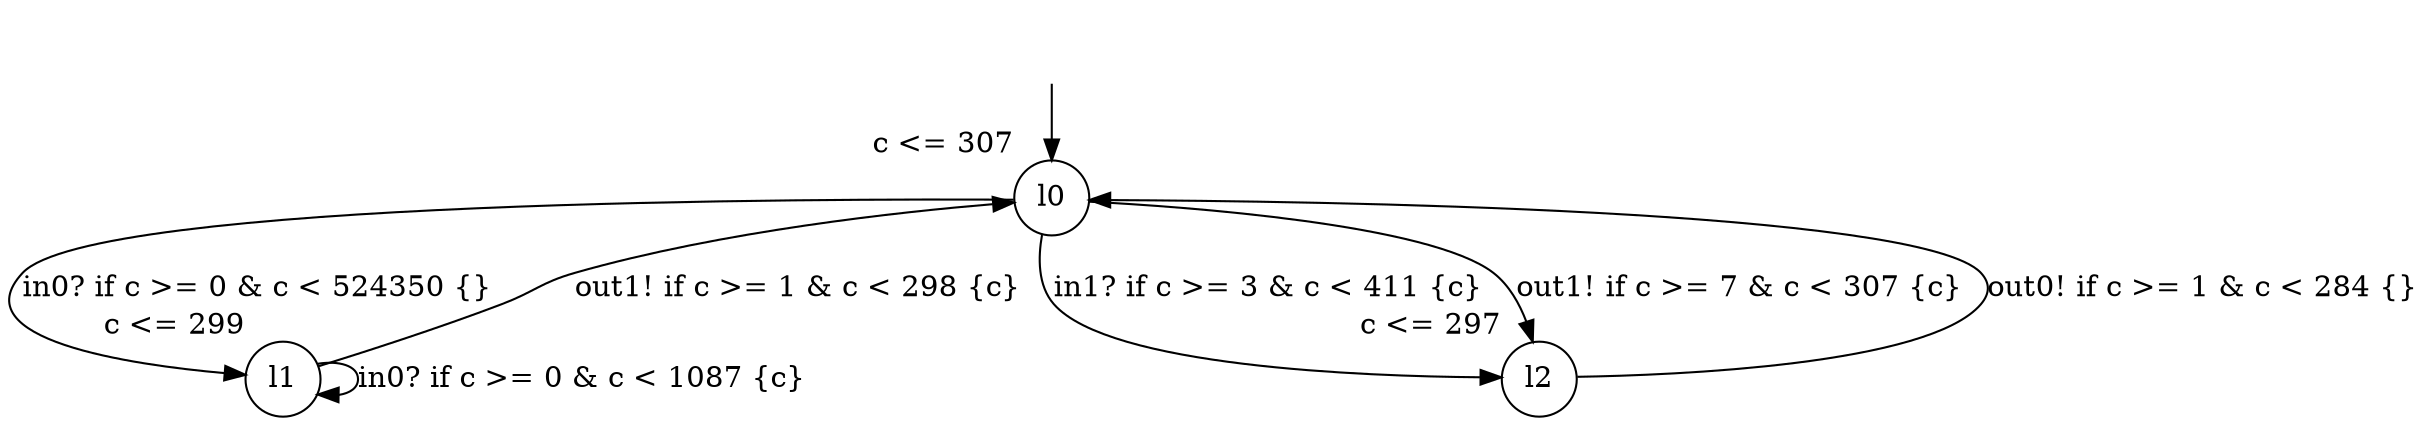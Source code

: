 digraph g {
__start0 [label="" shape="none"];
l0 [shape="circle" margin=0 label="l0", xlabel="c <= 307"];
l1 [shape="circle" margin=0 label="l1", xlabel="c <= 299"];
l2 [shape="circle" margin=0 label="l2", xlabel="c <= 297"];
l0 -> l1 [label="in0? if c >= 0 & c < 524350 {} "];
l0 -> l2 [label="in1? if c >= 3 & c < 411 {c} "];
l0 -> l2 [label="out1! if c >= 7 & c < 307 {c} "];
l1 -> l0 [label="out1! if c >= 1 & c < 298 {c} "];
l1 -> l1 [label="in0? if c >= 0 & c < 1087 {c} "];
l2 -> l0 [label="out0! if c >= 1 & c < 284 {} "];
__start0 -> l0;
}
